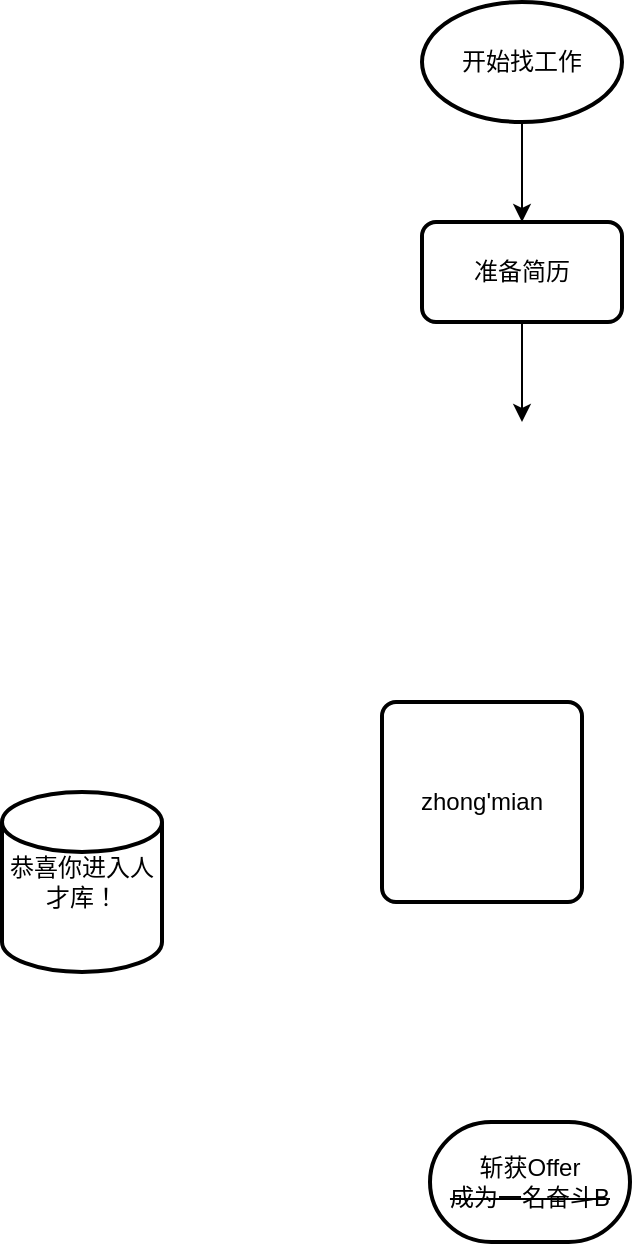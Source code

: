 <mxfile version="13.6.2" type="github">
  <diagram id="C5RBs43oDa-KdzZeNtuy" name="Page-1">
    <mxGraphModel dx="1422" dy="914" grid="1" gridSize="10" guides="1" tooltips="1" connect="1" arrows="1" fold="1" page="1" pageScale="1" pageWidth="827" pageHeight="1169" math="0" shadow="0">
      <root>
        <mxCell id="WIyWlLk6GJQsqaUBKTNV-0" />
        <mxCell id="WIyWlLk6GJQsqaUBKTNV-1" parent="WIyWlLk6GJQsqaUBKTNV-0" />
        <mxCell id="ZqWD20Xh-i8jmS281j4s-3" style="edgeStyle=orthogonalEdgeStyle;rounded=0;orthogonalLoop=1;jettySize=auto;html=1;entryX=0.5;entryY=0;entryDx=0;entryDy=0;" edge="1" parent="WIyWlLk6GJQsqaUBKTNV-1" source="ZqWD20Xh-i8jmS281j4s-0" target="ZqWD20Xh-i8jmS281j4s-1">
          <mxGeometry relative="1" as="geometry" />
        </mxCell>
        <mxCell id="ZqWD20Xh-i8jmS281j4s-0" value="开始找工作" style="strokeWidth=2;html=1;shape=mxgraph.flowchart.start_1;whiteSpace=wrap;" vertex="1" parent="WIyWlLk6GJQsqaUBKTNV-1">
          <mxGeometry x="360" y="190" width="100" height="60" as="geometry" />
        </mxCell>
        <mxCell id="ZqWD20Xh-i8jmS281j4s-9" style="edgeStyle=orthogonalEdgeStyle;rounded=0;orthogonalLoop=1;jettySize=auto;html=1;entryX=0.5;entryY=0;entryDx=0;entryDy=0;entryPerimeter=0;" edge="1" parent="WIyWlLk6GJQsqaUBKTNV-1" source="ZqWD20Xh-i8jmS281j4s-1">
          <mxGeometry relative="1" as="geometry">
            <mxPoint x="410" y="400" as="targetPoint" />
          </mxGeometry>
        </mxCell>
        <mxCell id="ZqWD20Xh-i8jmS281j4s-1" value="准备简历" style="rounded=1;whiteSpace=wrap;html=1;absoluteArcSize=1;arcSize=14;strokeWidth=2;" vertex="1" parent="WIyWlLk6GJQsqaUBKTNV-1">
          <mxGeometry x="360" y="300" width="100" height="50" as="geometry" />
        </mxCell>
        <mxCell id="ZqWD20Xh-i8jmS281j4s-13" value="恭喜你进入人才库！" style="strokeWidth=2;html=1;shape=mxgraph.flowchart.database;whiteSpace=wrap;" vertex="1" parent="WIyWlLk6GJQsqaUBKTNV-1">
          <mxGeometry x="150" y="585" width="80" height="90" as="geometry" />
        </mxCell>
        <mxCell id="ZqWD20Xh-i8jmS281j4s-14" value="斩获Offer&lt;br&gt;&lt;strike&gt;成为一名奋斗B&lt;/strike&gt;" style="strokeWidth=2;html=1;shape=mxgraph.flowchart.terminator;whiteSpace=wrap;" vertex="1" parent="WIyWlLk6GJQsqaUBKTNV-1">
          <mxGeometry x="364" y="750" width="100" height="60" as="geometry" />
        </mxCell>
        <mxCell id="ZqWD20Xh-i8jmS281j4s-15" value="zhong&#39;mian" style="rounded=1;whiteSpace=wrap;html=1;absoluteArcSize=1;arcSize=14;strokeWidth=2;" vertex="1" parent="WIyWlLk6GJQsqaUBKTNV-1">
          <mxGeometry x="340" y="540" width="100" height="100" as="geometry" />
        </mxCell>
      </root>
    </mxGraphModel>
  </diagram>
</mxfile>
